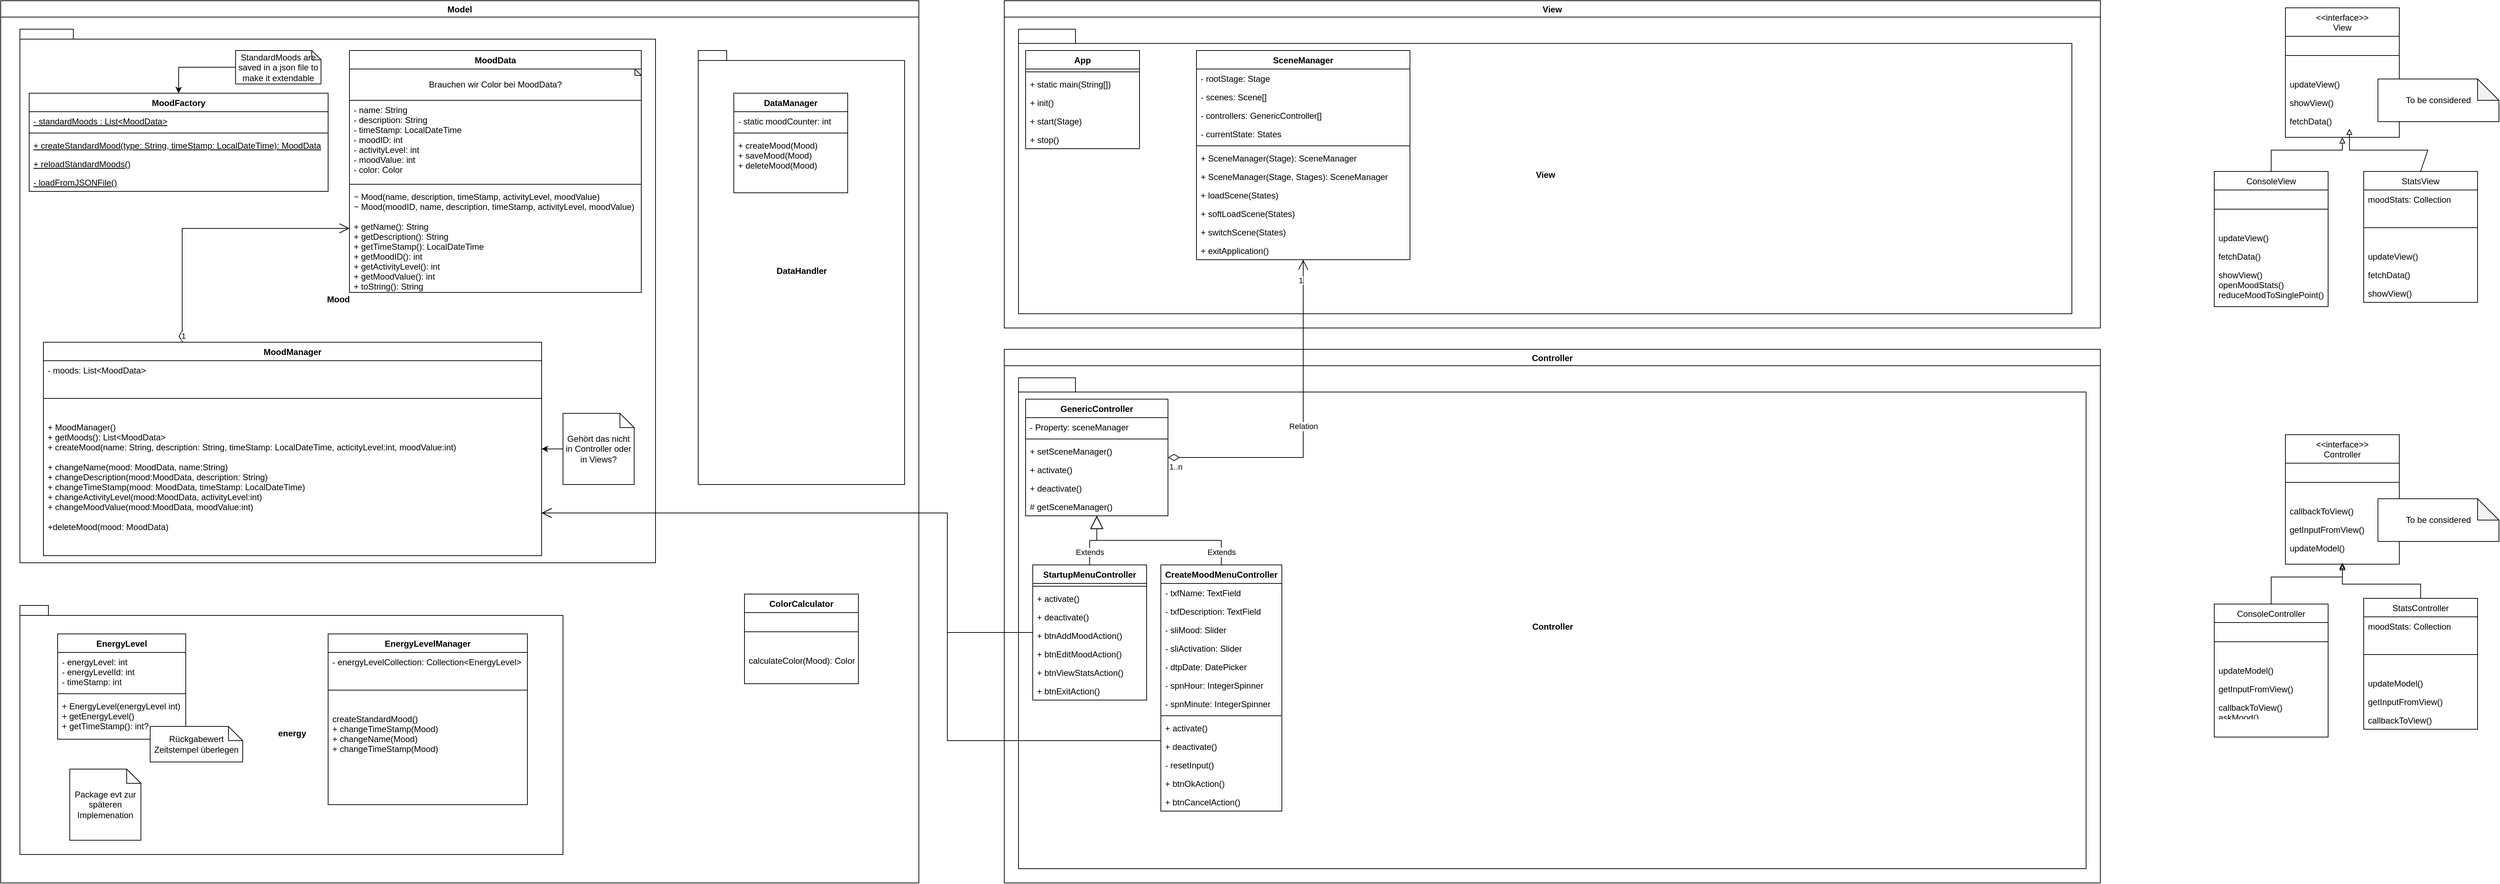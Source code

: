 <mxfile version="16.0.2" type="device"><diagram id="C5RBs43oDa-KdzZeNtuy" name="Page-1"><mxGraphModel dx="3999" dy="1885" grid="1" gridSize="10" guides="1" tooltips="1" connect="1" arrows="1" fold="1" page="1" pageScale="1" pageWidth="827" pageHeight="1169" math="0" shadow="0"><root><mxCell id="WIyWlLk6GJQsqaUBKTNV-0"/><mxCell id="WIyWlLk6GJQsqaUBKTNV-1" parent="WIyWlLk6GJQsqaUBKTNV-0"/><mxCell id="fkH8bxXwYI3lGuN-DfJu-19" value="Model" style="swimlane;" parent="WIyWlLk6GJQsqaUBKTNV-1" vertex="1"><mxGeometry x="-510" y="30" width="1290" height="1240" as="geometry"/></mxCell><mxCell id="dvcQh3w3BwJGqCjQKZjq-71" value="Mood" style="shape=folder;fontStyle=1;spacingTop=10;tabWidth=40;tabHeight=14;tabPosition=left;html=1;" parent="fkH8bxXwYI3lGuN-DfJu-19" vertex="1"><mxGeometry x="27" y="40" width="893" height="750" as="geometry"/></mxCell><mxCell id="dvcQh3w3BwJGqCjQKZjq-47" value="energy" style="shape=folder;fontStyle=1;spacingTop=10;tabWidth=40;tabHeight=14;tabPosition=left;html=1;" parent="fkH8bxXwYI3lGuN-DfJu-19" vertex="1"><mxGeometry x="27" y="850" width="763" height="350" as="geometry"/></mxCell><mxCell id="dvcQh3w3BwJGqCjQKZjq-26" value="DataHandler" style="shape=folder;fontStyle=1;spacingTop=10;tabWidth=40;tabHeight=14;tabPosition=left;html=1;" parent="fkH8bxXwYI3lGuN-DfJu-19" vertex="1"><mxGeometry x="980" y="70" width="290" height="610" as="geometry"/></mxCell><mxCell id="4BWudL8Hf-NLea9JcSVT-11" value="ColorCalculator" style="swimlane;fontStyle=1;align=center;verticalAlign=top;childLayout=stackLayout;horizontal=1;startSize=26;horizontalStack=0;resizeParent=1;resizeLast=0;collapsible=1;marginBottom=0;rounded=0;shadow=0;strokeWidth=1;" parent="fkH8bxXwYI3lGuN-DfJu-19" vertex="1"><mxGeometry x="1045" y="834" width="160" height="126" as="geometry"><mxRectangle x="230" y="140" width="160" height="26" as="alternateBounds"/></mxGeometry></mxCell><mxCell id="4BWudL8Hf-NLea9JcSVT-17" value="" style="line;html=1;strokeWidth=1;align=left;verticalAlign=middle;spacingTop=-1;spacingLeft=3;spacingRight=3;rotatable=0;labelPosition=right;points=[];portConstraint=eastwest;" parent="4BWudL8Hf-NLea9JcSVT-11" vertex="1"><mxGeometry y="26" width="160" height="54" as="geometry"/></mxCell><mxCell id="4BWudL8Hf-NLea9JcSVT-18" value="calculateColor(Mood): Color" style="text;align=left;verticalAlign=top;spacingLeft=4;spacingRight=4;overflow=hidden;rotatable=0;points=[[0,0.5],[1,0.5]];portConstraint=eastwest;rounded=0;shadow=0;html=0;" parent="4BWudL8Hf-NLea9JcSVT-11" vertex="1"><mxGeometry y="80" width="160" height="26" as="geometry"/></mxCell><mxCell id="dvcQh3w3BwJGqCjQKZjq-0" value="MoodData" style="swimlane;fontStyle=1;align=center;verticalAlign=top;childLayout=stackLayout;horizontal=1;startSize=26;horizontalStack=0;resizeParent=1;resizeParentMax=0;resizeLast=0;collapsible=1;marginBottom=0;" parent="fkH8bxXwYI3lGuN-DfJu-19" vertex="1"><mxGeometry x="490" y="70" width="410" height="340" as="geometry"/></mxCell><mxCell id="dvcQh3w3BwJGqCjQKZjq-56" value="Brauchen wir Color bei MoodData?" style="shape=note;size=9;whiteSpace=wrap;html=1;" parent="dvcQh3w3BwJGqCjQKZjq-0" vertex="1"><mxGeometry y="26" width="410" height="44" as="geometry"/></mxCell><mxCell id="dvcQh3w3BwJGqCjQKZjq-1" value="- name: String&#10;- description: String&#10;- timeStamp: LocalDateTime&#10;- moodID: int&#10;- activityLevel: int&#10;- moodValue: int&#10;- color: Color&#10;&#10;" style="text;strokeColor=none;fillColor=none;align=left;verticalAlign=top;spacingLeft=4;spacingRight=4;overflow=hidden;rotatable=0;points=[[0,0.5],[1,0.5]];portConstraint=eastwest;" parent="dvcQh3w3BwJGqCjQKZjq-0" vertex="1"><mxGeometry y="70" width="410" height="114" as="geometry"/></mxCell><mxCell id="dvcQh3w3BwJGqCjQKZjq-2" value="" style="line;strokeWidth=1;fillColor=none;align=left;verticalAlign=middle;spacingTop=-1;spacingLeft=3;spacingRight=3;rotatable=0;labelPosition=right;points=[];portConstraint=eastwest;" parent="dvcQh3w3BwJGqCjQKZjq-0" vertex="1"><mxGeometry y="184" width="410" height="8" as="geometry"/></mxCell><mxCell id="dvcQh3w3BwJGqCjQKZjq-3" value="~ Mood(name, description, timeStamp, activityLevel, moodValue)&#10;~ Mood(moodID, name, description, timeStamp, activityLevel, moodValue)&#10;&#10;+ getName(): String&#10;+ getDescription(): String&#10;+ getTimeStamp(): LocalDateTime&#10;+ getMoodID(): int&#10;+ getActivityLevel(): int&#10;+ getMoodValue(): int&#10;+ toString(): String" style="text;strokeColor=none;fillColor=none;align=left;verticalAlign=top;spacingLeft=4;spacingRight=4;overflow=hidden;rotatable=0;points=[[0,0.5],[1,0.5]];portConstraint=eastwest;" parent="dvcQh3w3BwJGqCjQKZjq-0" vertex="1"><mxGeometry y="192" width="410" height="148" as="geometry"/></mxCell><mxCell id="dvcQh3w3BwJGqCjQKZjq-11" value="EnergyLevel" style="swimlane;fontStyle=1;align=center;verticalAlign=top;childLayout=stackLayout;horizontal=1;startSize=26;horizontalStack=0;resizeParent=1;resizeParentMax=0;resizeLast=0;collapsible=1;marginBottom=0;" parent="fkH8bxXwYI3lGuN-DfJu-19" vertex="1"><mxGeometry x="80" y="890" width="180" height="148" as="geometry"/></mxCell><mxCell id="dvcQh3w3BwJGqCjQKZjq-12" value="- energyLevel: int&#10;- energyLevelId: int&#10;- timeStamp: int&#10;&#10;" style="text;strokeColor=none;fillColor=none;align=left;verticalAlign=top;spacingLeft=4;spacingRight=4;overflow=hidden;rotatable=0;points=[[0,0.5],[1,0.5]];portConstraint=eastwest;" parent="dvcQh3w3BwJGqCjQKZjq-11" vertex="1"><mxGeometry y="26" width="180" height="54" as="geometry"/></mxCell><mxCell id="dvcQh3w3BwJGqCjQKZjq-13" value="" style="line;strokeWidth=1;fillColor=none;align=left;verticalAlign=middle;spacingTop=-1;spacingLeft=3;spacingRight=3;rotatable=0;labelPosition=right;points=[];portConstraint=eastwest;" parent="dvcQh3w3BwJGqCjQKZjq-11" vertex="1"><mxGeometry y="80" width="180" height="8" as="geometry"/></mxCell><mxCell id="dvcQh3w3BwJGqCjQKZjq-14" value="+ EnergyLevel(energyLevel int)&#10;+ getEnergyLevel()&#10;+ getTimeStamp(): int?&#10;" style="text;strokeColor=none;fillColor=none;align=left;verticalAlign=top;spacingLeft=4;spacingRight=4;overflow=hidden;rotatable=0;points=[[0,0.5],[1,0.5]];portConstraint=eastwest;" parent="dvcQh3w3BwJGqCjQKZjq-11" vertex="1"><mxGeometry y="88" width="180" height="60" as="geometry"/></mxCell><mxCell id="dvcQh3w3BwJGqCjQKZjq-4" value="DataManager" style="swimlane;fontStyle=1;align=center;verticalAlign=top;childLayout=stackLayout;horizontal=1;startSize=26;horizontalStack=0;resizeParent=1;resizeParentMax=0;resizeLast=0;collapsible=1;marginBottom=0;" parent="fkH8bxXwYI3lGuN-DfJu-19" vertex="1"><mxGeometry x="1030" y="130" width="160" height="140" as="geometry"/></mxCell><mxCell id="dvcQh3w3BwJGqCjQKZjq-5" value="- static moodCounter: int" style="text;strokeColor=none;fillColor=none;align=left;verticalAlign=top;spacingLeft=4;spacingRight=4;overflow=hidden;rotatable=0;points=[[0,0.5],[1,0.5]];portConstraint=eastwest;" parent="dvcQh3w3BwJGqCjQKZjq-4" vertex="1"><mxGeometry y="26" width="160" height="26" as="geometry"/></mxCell><mxCell id="dvcQh3w3BwJGqCjQKZjq-6" value="" style="line;strokeWidth=1;fillColor=none;align=left;verticalAlign=middle;spacingTop=-1;spacingLeft=3;spacingRight=3;rotatable=0;labelPosition=right;points=[];portConstraint=eastwest;" parent="dvcQh3w3BwJGqCjQKZjq-4" vertex="1"><mxGeometry y="52" width="160" height="8" as="geometry"/></mxCell><mxCell id="dvcQh3w3BwJGqCjQKZjq-7" value="+ createMood(Mood)&#10;+ saveMood(Mood)&#10;+ deleteMood(Mood)&#10;" style="text;strokeColor=none;fillColor=none;align=left;verticalAlign=top;spacingLeft=4;spacingRight=4;overflow=hidden;rotatable=0;points=[[0,0.5],[1,0.5]];portConstraint=eastwest;" parent="dvcQh3w3BwJGqCjQKZjq-4" vertex="1"><mxGeometry y="60" width="160" height="80" as="geometry"/></mxCell><mxCell id="dvcQh3w3BwJGqCjQKZjq-35" value="MoodFactory" style="swimlane;fontStyle=1;align=center;verticalAlign=top;childLayout=stackLayout;horizontal=1;startSize=26;horizontalStack=0;resizeParent=1;resizeParentMax=0;resizeLast=0;collapsible=1;marginBottom=0;" parent="fkH8bxXwYI3lGuN-DfJu-19" vertex="1"><mxGeometry x="40" y="130" width="420" height="138" as="geometry"/></mxCell><mxCell id="dvcQh3w3BwJGqCjQKZjq-36" value="- standardMoods : List&lt;MoodData&gt;" style="text;strokeColor=none;fillColor=none;align=left;verticalAlign=top;spacingLeft=4;spacingRight=4;overflow=hidden;rotatable=0;points=[[0,0.5],[1,0.5]];portConstraint=eastwest;fontStyle=4" parent="dvcQh3w3BwJGqCjQKZjq-35" vertex="1"><mxGeometry y="26" width="420" height="26" as="geometry"/></mxCell><mxCell id="dvcQh3w3BwJGqCjQKZjq-37" value="" style="line;strokeWidth=1;fillColor=none;align=left;verticalAlign=middle;spacingTop=-1;spacingLeft=3;spacingRight=3;rotatable=0;labelPosition=right;points=[];portConstraint=eastwest;" parent="dvcQh3w3BwJGqCjQKZjq-35" vertex="1"><mxGeometry y="52" width="420" height="8" as="geometry"/></mxCell><mxCell id="dvcQh3w3BwJGqCjQKZjq-38" value="+ createStandardMood(type: String, timeStamp: LocalDateTime): MoodData" style="text;strokeColor=none;fillColor=none;align=left;verticalAlign=top;spacingLeft=4;spacingRight=4;overflow=hidden;rotatable=0;points=[[0,0.5],[1,0.5]];portConstraint=eastwest;fontStyle=4" parent="dvcQh3w3BwJGqCjQKZjq-35" vertex="1"><mxGeometry y="60" width="420" height="26" as="geometry"/></mxCell><mxCell id="6" value="+ reloadStandardMoods()" style="text;strokeColor=none;fillColor=none;align=left;verticalAlign=top;spacingLeft=4;spacingRight=4;overflow=hidden;rotatable=0;points=[[0,0.5],[1,0.5]];portConstraint=eastwest;fontStyle=4" parent="dvcQh3w3BwJGqCjQKZjq-35" vertex="1"><mxGeometry y="86" width="420" height="26" as="geometry"/></mxCell><mxCell id="7" value="- loadFromJSONFile()" style="text;strokeColor=none;fillColor=none;align=left;verticalAlign=top;spacingLeft=4;spacingRight=4;overflow=hidden;rotatable=0;points=[[0,0.5],[1,0.5]];portConstraint=eastwest;fontStyle=4" parent="dvcQh3w3BwJGqCjQKZjq-35" vertex="1"><mxGeometry y="112" width="420" height="26" as="geometry"/></mxCell><mxCell id="dvcQh3w3BwJGqCjQKZjq-40" style="edgeStyle=orthogonalEdgeStyle;rounded=0;orthogonalLoop=1;jettySize=auto;html=1;exitX=0;exitY=0.5;exitDx=0;exitDy=0;exitPerimeter=0;" parent="fkH8bxXwYI3lGuN-DfJu-19" source="dvcQh3w3BwJGqCjQKZjq-39" target="dvcQh3w3BwJGqCjQKZjq-35" edge="1"><mxGeometry relative="1" as="geometry"/></mxCell><mxCell id="dvcQh3w3BwJGqCjQKZjq-39" value="StandardMoods are saved in a json file to make it extendable" style="shape=note;size=13;whiteSpace=wrap;html=1;" parent="fkH8bxXwYI3lGuN-DfJu-19" vertex="1"><mxGeometry x="330" y="70" width="120" height="47" as="geometry"/></mxCell><mxCell id="dvcQh3w3BwJGqCjQKZjq-42" style="edgeStyle=orthogonalEdgeStyle;rounded=0;orthogonalLoop=1;jettySize=auto;html=1;" parent="fkH8bxXwYI3lGuN-DfJu-19" source="dvcQh3w3BwJGqCjQKZjq-41" target="dvcQh3w3BwJGqCjQKZjq-65" edge="1"><mxGeometry relative="1" as="geometry"><mxPoint x="650" y="390" as="targetPoint"/></mxGeometry></mxCell><mxCell id="dvcQh3w3BwJGqCjQKZjq-41" value="Gehört das nicht in Controller oder in Views?" style="shape=note;size=20;whiteSpace=wrap;html=1;" parent="fkH8bxXwYI3lGuN-DfJu-19" vertex="1"><mxGeometry x="790" y="580" width="100" height="100" as="geometry"/></mxCell><mxCell id="dvcQh3w3BwJGqCjQKZjq-46" value="1" style="endArrow=open;html=1;endSize=12;startArrow=diamondThin;startSize=14;startFill=0;edgeStyle=orthogonalEdgeStyle;align=left;verticalAlign=bottom;rounded=0;" parent="fkH8bxXwYI3lGuN-DfJu-19" source="dvcQh3w3BwJGqCjQKZjq-65" target="dvcQh3w3BwJGqCjQKZjq-0" edge="1"><mxGeometry x="-1" y="3" relative="1" as="geometry"><mxPoint x="520" y="160" as="sourcePoint"/><mxPoint x="289" y="292" as="targetPoint"/><Array as="points"><mxPoint x="255" y="320"/></Array></mxGeometry></mxCell><mxCell id="dvcQh3w3BwJGqCjQKZjq-48" value="EnergyLevelManager" style="swimlane;fontStyle=1;align=center;verticalAlign=top;childLayout=stackLayout;horizontal=1;startSize=26;horizontalStack=0;resizeParent=1;resizeLast=0;collapsible=1;marginBottom=0;rounded=0;shadow=0;strokeWidth=1;" parent="fkH8bxXwYI3lGuN-DfJu-19" vertex="1"><mxGeometry x="460" y="890" width="280" height="240" as="geometry"><mxRectangle x="230" y="140" width="160" height="26" as="alternateBounds"/></mxGeometry></mxCell><mxCell id="dvcQh3w3BwJGqCjQKZjq-49" value="- energyLevelCollection: Collection&lt;EnergyLevel&gt;" style="text;align=left;verticalAlign=top;spacingLeft=4;spacingRight=4;overflow=hidden;rotatable=0;points=[[0,0.5],[1,0.5]];portConstraint=eastwest;rounded=0;shadow=0;html=0;" parent="dvcQh3w3BwJGqCjQKZjq-48" vertex="1"><mxGeometry y="26" width="280" height="26" as="geometry"/></mxCell><mxCell id="dvcQh3w3BwJGqCjQKZjq-50" value="" style="line;html=1;strokeWidth=1;align=left;verticalAlign=middle;spacingTop=-1;spacingLeft=3;spacingRight=3;rotatable=0;labelPosition=right;points=[];portConstraint=eastwest;" parent="dvcQh3w3BwJGqCjQKZjq-48" vertex="1"><mxGeometry y="52" width="280" height="54" as="geometry"/></mxCell><mxCell id="dvcQh3w3BwJGqCjQKZjq-53" value="createStandardMood()&#10;+ changeTimeStamp(Mood)&#10;+ changeName(Mood)&#10;+ changeTimeStamp(Mood)&#10;&#10;&#10;" style="text;align=left;verticalAlign=top;spacingLeft=4;spacingRight=4;overflow=hidden;rotatable=0;points=[[0,0.5],[1,0.5]];portConstraint=eastwest;rounded=0;shadow=0;html=0;" parent="dvcQh3w3BwJGqCjQKZjq-48" vertex="1"><mxGeometry y="106" width="280" height="68" as="geometry"/></mxCell><mxCell id="dvcQh3w3BwJGqCjQKZjq-54" value="Package evt zur späteren Implemenation" style="shape=note;size=20;whiteSpace=wrap;html=1;" parent="fkH8bxXwYI3lGuN-DfJu-19" vertex="1"><mxGeometry x="97" y="1080" width="100" height="100" as="geometry"/></mxCell><mxCell id="dvcQh3w3BwJGqCjQKZjq-55" value="Rückgabewert Zeitstempel überlegen" style="shape=note;size=20;whiteSpace=wrap;html=1;" parent="fkH8bxXwYI3lGuN-DfJu-19" vertex="1"><mxGeometry x="210" y="1020" width="130" height="50" as="geometry"/></mxCell><mxCell id="dvcQh3w3BwJGqCjQKZjq-65" value="MoodManager" style="swimlane;fontStyle=1;align=center;verticalAlign=top;childLayout=stackLayout;horizontal=1;startSize=26;horizontalStack=0;resizeParent=1;resizeLast=0;collapsible=1;marginBottom=0;rounded=0;shadow=0;strokeWidth=1;" parent="fkH8bxXwYI3lGuN-DfJu-19" vertex="1"><mxGeometry x="60" y="480" width="700" height="300" as="geometry"><mxRectangle x="230" y="140" width="160" height="26" as="alternateBounds"/></mxGeometry></mxCell><mxCell id="dvcQh3w3BwJGqCjQKZjq-66" value="- moods: List&lt;MoodData&gt;" style="text;align=left;verticalAlign=top;spacingLeft=4;spacingRight=4;overflow=hidden;rotatable=0;points=[[0,0.5],[1,0.5]];portConstraint=eastwest;rounded=0;shadow=0;html=0;" parent="dvcQh3w3BwJGqCjQKZjq-65" vertex="1"><mxGeometry y="26" width="700" height="26" as="geometry"/></mxCell><mxCell id="dvcQh3w3BwJGqCjQKZjq-67" value="" style="line;html=1;strokeWidth=1;align=left;verticalAlign=middle;spacingTop=-1;spacingLeft=3;spacingRight=3;rotatable=0;labelPosition=right;points=[];portConstraint=eastwest;" parent="dvcQh3w3BwJGqCjQKZjq-65" vertex="1"><mxGeometry y="52" width="700" height="54" as="geometry"/></mxCell><mxCell id="dvcQh3w3BwJGqCjQKZjq-70" value="+ MoodManager()&#10;+ getMoods(): List&lt;MoodData&gt;&#10;+ createMood(name: String, description: String, timeStamp: LocalDateTime, acticityLevel:int, moodValue:int)&#10;&#10;+ changeName(mood: MoodData, name:String)&#10;+ changeDescription(mood:MoodData, description: String)&#10;+ changeTimeStamp(mood: MoodData, timeStamp: LocalDateTime)&#10;+ changeActivityLevel(mood:MoodData, activityLevel:int)&#10;+ changeMoodValue(mood:MoodData, moodValue:int)&#10;&#10;+deleteMood(mood: MoodData)&#10;&#10;&#10;" style="text;align=left;verticalAlign=top;spacingLeft=4;spacingRight=4;overflow=hidden;rotatable=0;points=[[0,0.5],[1,0.5]];portConstraint=eastwest;rounded=0;shadow=0;html=0;" parent="dvcQh3w3BwJGqCjQKZjq-65" vertex="1"><mxGeometry y="106" width="700" height="168" as="geometry"/></mxCell><mxCell id="dr3Mtw2DmWWrXO_4HYFF-7" value="View" style="swimlane;" vertex="1" parent="WIyWlLk6GJQsqaUBKTNV-1"><mxGeometry x="900" y="30" width="1540" height="460" as="geometry"/></mxCell><mxCell id="dr3Mtw2DmWWrXO_4HYFF-8" value="View" style="shape=folder;fontStyle=1;spacingTop=10;tabWidth=80;tabHeight=20;tabPosition=left;html=1;" vertex="1" parent="dr3Mtw2DmWWrXO_4HYFF-7"><mxGeometry x="20" y="40" width="1480" height="400" as="geometry"/></mxCell><mxCell id="dr3Mtw2DmWWrXO_4HYFF-9" value="SceneManager" style="swimlane;fontStyle=1;align=center;verticalAlign=top;childLayout=stackLayout;horizontal=1;startSize=26;horizontalStack=0;resizeParent=1;resizeParentMax=0;resizeLast=0;collapsible=1;marginBottom=0;" vertex="1" parent="dr3Mtw2DmWWrXO_4HYFF-7"><mxGeometry x="270" y="70" width="300" height="294" as="geometry"><mxRectangle x="240" y="97" width="100" height="26" as="alternateBounds"/></mxGeometry></mxCell><mxCell id="dr3Mtw2DmWWrXO_4HYFF-10" value="- rootStage: Stage" style="text;strokeColor=none;fillColor=none;align=left;verticalAlign=top;spacingLeft=4;spacingRight=4;overflow=hidden;rotatable=0;points=[[0,0.5],[1,0.5]];portConstraint=eastwest;" vertex="1" parent="dr3Mtw2DmWWrXO_4HYFF-9"><mxGeometry y="26" width="300" height="26" as="geometry"/></mxCell><mxCell id="dr3Mtw2DmWWrXO_4HYFF-11" value="- scenes: Scene[]" style="text;strokeColor=none;fillColor=none;align=left;verticalAlign=top;spacingLeft=4;spacingRight=4;overflow=hidden;rotatable=0;points=[[0,0.5],[1,0.5]];portConstraint=eastwest;" vertex="1" parent="dr3Mtw2DmWWrXO_4HYFF-9"><mxGeometry y="52" width="300" height="26" as="geometry"/></mxCell><mxCell id="dr3Mtw2DmWWrXO_4HYFF-12" value="- controllers: GenericController[]" style="text;strokeColor=none;fillColor=none;align=left;verticalAlign=top;spacingLeft=4;spacingRight=4;overflow=hidden;rotatable=0;points=[[0,0.5],[1,0.5]];portConstraint=eastwest;" vertex="1" parent="dr3Mtw2DmWWrXO_4HYFF-9"><mxGeometry y="78" width="300" height="26" as="geometry"/></mxCell><mxCell id="dr3Mtw2DmWWrXO_4HYFF-13" value="- currentState: States" style="text;strokeColor=none;fillColor=none;align=left;verticalAlign=top;spacingLeft=4;spacingRight=4;overflow=hidden;rotatable=0;points=[[0,0.5],[1,0.5]];portConstraint=eastwest;" vertex="1" parent="dr3Mtw2DmWWrXO_4HYFF-9"><mxGeometry y="104" width="300" height="26" as="geometry"/></mxCell><mxCell id="dr3Mtw2DmWWrXO_4HYFF-14" value="" style="line;strokeWidth=1;fillColor=none;align=left;verticalAlign=middle;spacingTop=-1;spacingLeft=3;spacingRight=3;rotatable=0;labelPosition=right;points=[];portConstraint=eastwest;" vertex="1" parent="dr3Mtw2DmWWrXO_4HYFF-9"><mxGeometry y="130" width="300" height="8" as="geometry"/></mxCell><mxCell id="dr3Mtw2DmWWrXO_4HYFF-15" value="+ SceneManager(Stage): SceneManager" style="text;strokeColor=none;fillColor=none;align=left;verticalAlign=top;spacingLeft=4;spacingRight=4;overflow=hidden;rotatable=0;points=[[0,0.5],[1,0.5]];portConstraint=eastwest;" vertex="1" parent="dr3Mtw2DmWWrXO_4HYFF-9"><mxGeometry y="138" width="300" height="26" as="geometry"/></mxCell><mxCell id="dr3Mtw2DmWWrXO_4HYFF-16" value="+ SceneManager(Stage, Stages): SceneManager" style="text;strokeColor=none;fillColor=none;align=left;verticalAlign=top;spacingLeft=4;spacingRight=4;overflow=hidden;rotatable=0;points=[[0,0.5],[1,0.5]];portConstraint=eastwest;" vertex="1" parent="dr3Mtw2DmWWrXO_4HYFF-9"><mxGeometry y="164" width="300" height="26" as="geometry"/></mxCell><mxCell id="dr3Mtw2DmWWrXO_4HYFF-17" value="+ loadScene(States)" style="text;strokeColor=none;fillColor=none;align=left;verticalAlign=top;spacingLeft=4;spacingRight=4;overflow=hidden;rotatable=0;points=[[0,0.5],[1,0.5]];portConstraint=eastwest;" vertex="1" parent="dr3Mtw2DmWWrXO_4HYFF-9"><mxGeometry y="190" width="300" height="26" as="geometry"/></mxCell><mxCell id="dr3Mtw2DmWWrXO_4HYFF-18" value="+ softLoadScene(States)" style="text;strokeColor=none;fillColor=none;align=left;verticalAlign=top;spacingLeft=4;spacingRight=4;overflow=hidden;rotatable=0;points=[[0,0.5],[1,0.5]];portConstraint=eastwest;" vertex="1" parent="dr3Mtw2DmWWrXO_4HYFF-9"><mxGeometry y="216" width="300" height="26" as="geometry"/></mxCell><mxCell id="dr3Mtw2DmWWrXO_4HYFF-19" value="+ switchScene(States)" style="text;strokeColor=none;fillColor=none;align=left;verticalAlign=top;spacingLeft=4;spacingRight=4;overflow=hidden;rotatable=0;points=[[0,0.5],[1,0.5]];portConstraint=eastwest;" vertex="1" parent="dr3Mtw2DmWWrXO_4HYFF-9"><mxGeometry y="242" width="300" height="26" as="geometry"/></mxCell><mxCell id="dr3Mtw2DmWWrXO_4HYFF-20" value="+ exitApplication()" style="text;strokeColor=none;fillColor=none;align=left;verticalAlign=top;spacingLeft=4;spacingRight=4;overflow=hidden;rotatable=0;points=[[0,0.5],[1,0.5]];portConstraint=eastwest;" vertex="1" parent="dr3Mtw2DmWWrXO_4HYFF-9"><mxGeometry y="268" width="300" height="26" as="geometry"/></mxCell><mxCell id="dr3Mtw2DmWWrXO_4HYFF-21" value="App" style="swimlane;fontStyle=1;align=center;verticalAlign=top;childLayout=stackLayout;horizontal=1;startSize=26;horizontalStack=0;resizeParent=1;resizeParentMax=0;resizeLast=0;collapsible=1;marginBottom=0;" vertex="1" parent="dr3Mtw2DmWWrXO_4HYFF-7"><mxGeometry x="30" y="70" width="160" height="138" as="geometry"/></mxCell><mxCell id="dr3Mtw2DmWWrXO_4HYFF-22" value="" style="line;strokeWidth=1;fillColor=none;align=left;verticalAlign=middle;spacingTop=-1;spacingLeft=3;spacingRight=3;rotatable=0;labelPosition=right;points=[];portConstraint=eastwest;" vertex="1" parent="dr3Mtw2DmWWrXO_4HYFF-21"><mxGeometry y="26" width="160" height="8" as="geometry"/></mxCell><mxCell id="dr3Mtw2DmWWrXO_4HYFF-23" value="+ static main(String[])" style="text;strokeColor=none;fillColor=none;align=left;verticalAlign=top;spacingLeft=4;spacingRight=4;overflow=hidden;rotatable=0;points=[[0,0.5],[1,0.5]];portConstraint=eastwest;" vertex="1" parent="dr3Mtw2DmWWrXO_4HYFF-21"><mxGeometry y="34" width="160" height="26" as="geometry"/></mxCell><mxCell id="dr3Mtw2DmWWrXO_4HYFF-24" value="+ init()" style="text;strokeColor=none;fillColor=none;align=left;verticalAlign=top;spacingLeft=4;spacingRight=4;overflow=hidden;rotatable=0;points=[[0,0.5],[1,0.5]];portConstraint=eastwest;" vertex="1" parent="dr3Mtw2DmWWrXO_4HYFF-21"><mxGeometry y="60" width="160" height="26" as="geometry"/></mxCell><mxCell id="dr3Mtw2DmWWrXO_4HYFF-25" value="+ start(Stage)" style="text;strokeColor=none;fillColor=none;align=left;verticalAlign=top;spacingLeft=4;spacingRight=4;overflow=hidden;rotatable=0;points=[[0,0.5],[1,0.5]];portConstraint=eastwest;" vertex="1" parent="dr3Mtw2DmWWrXO_4HYFF-21"><mxGeometry y="86" width="160" height="26" as="geometry"/></mxCell><mxCell id="dr3Mtw2DmWWrXO_4HYFF-26" value="+ stop()" style="text;strokeColor=none;fillColor=none;align=left;verticalAlign=top;spacingLeft=4;spacingRight=4;overflow=hidden;rotatable=0;points=[[0,0.5],[1,0.5]];portConstraint=eastwest;" vertex="1" parent="dr3Mtw2DmWWrXO_4HYFF-21"><mxGeometry y="112" width="160" height="26" as="geometry"/></mxCell><mxCell id="dr3Mtw2DmWWrXO_4HYFF-27" value="Controller" style="swimlane;" vertex="1" parent="WIyWlLk6GJQsqaUBKTNV-1"><mxGeometry x="900" y="520" width="1540" height="750" as="geometry"/></mxCell><mxCell id="dr3Mtw2DmWWrXO_4HYFF-28" value="Controller" style="shape=folder;fontStyle=1;spacingTop=10;tabWidth=80;tabHeight=20;tabPosition=left;html=1;" vertex="1" parent="dr3Mtw2DmWWrXO_4HYFF-27"><mxGeometry x="20" y="40" width="1500" height="690" as="geometry"/></mxCell><mxCell id="dr3Mtw2DmWWrXO_4HYFF-29" value="GenericController" style="swimlane;fontStyle=1;childLayout=stackLayout;horizontal=1;startSize=26;fillColor=none;horizontalStack=0;resizeParent=1;resizeParentMax=0;resizeLast=0;collapsible=1;marginBottom=0;" vertex="1" parent="dr3Mtw2DmWWrXO_4HYFF-27"><mxGeometry x="30" y="70" width="200" height="164" as="geometry"><mxRectangle x="500" y="69" width="130" height="26" as="alternateBounds"/></mxGeometry></mxCell><mxCell id="dr3Mtw2DmWWrXO_4HYFF-30" value="- Property: sceneManager" style="text;strokeColor=none;fillColor=none;align=left;verticalAlign=top;spacingLeft=4;spacingRight=4;overflow=hidden;rotatable=0;points=[[0,0.5],[1,0.5]];portConstraint=eastwest;" vertex="1" parent="dr3Mtw2DmWWrXO_4HYFF-29"><mxGeometry y="26" width="200" height="26" as="geometry"/></mxCell><mxCell id="dr3Mtw2DmWWrXO_4HYFF-31" value="" style="line;strokeWidth=1;fillColor=none;align=left;verticalAlign=middle;spacingTop=-1;spacingLeft=3;spacingRight=3;rotatable=0;labelPosition=right;points=[];portConstraint=eastwest;" vertex="1" parent="dr3Mtw2DmWWrXO_4HYFF-29"><mxGeometry y="52" width="200" height="8" as="geometry"/></mxCell><mxCell id="dr3Mtw2DmWWrXO_4HYFF-32" value="+ setSceneManager()" style="text;strokeColor=none;fillColor=none;align=left;verticalAlign=top;spacingLeft=4;spacingRight=4;overflow=hidden;rotatable=0;points=[[0,0.5],[1,0.5]];portConstraint=eastwest;" vertex="1" parent="dr3Mtw2DmWWrXO_4HYFF-29"><mxGeometry y="60" width="200" height="26" as="geometry"/></mxCell><mxCell id="dr3Mtw2DmWWrXO_4HYFF-33" value="+ activate()" style="text;strokeColor=none;fillColor=none;align=left;verticalAlign=top;spacingLeft=4;spacingRight=4;overflow=hidden;rotatable=0;points=[[0,0.5],[1,0.5]];portConstraint=eastwest;" vertex="1" parent="dr3Mtw2DmWWrXO_4HYFF-29"><mxGeometry y="86" width="200" height="26" as="geometry"/></mxCell><mxCell id="dr3Mtw2DmWWrXO_4HYFF-34" value="+ deactivate()" style="text;strokeColor=none;fillColor=none;align=left;verticalAlign=top;spacingLeft=4;spacingRight=4;overflow=hidden;rotatable=0;points=[[0,0.5],[1,0.5]];portConstraint=eastwest;" vertex="1" parent="dr3Mtw2DmWWrXO_4HYFF-29"><mxGeometry y="112" width="200" height="26" as="geometry"/></mxCell><mxCell id="dr3Mtw2DmWWrXO_4HYFF-35" value="# getSceneManager()" style="text;strokeColor=none;fillColor=none;align=left;verticalAlign=top;spacingLeft=4;spacingRight=4;overflow=hidden;rotatable=0;points=[[0,0.5],[1,0.5]];portConstraint=eastwest;" vertex="1" parent="dr3Mtw2DmWWrXO_4HYFF-29"><mxGeometry y="138" width="200" height="26" as="geometry"/></mxCell><mxCell id="dr3Mtw2DmWWrXO_4HYFF-36" value="Extends" style="endArrow=block;endSize=16;endFill=0;html=1;rounded=0;edgeStyle=orthogonalEdgeStyle;" edge="1" parent="dr3Mtw2DmWWrXO_4HYFF-27" source="dr3Mtw2DmWWrXO_4HYFF-37" target="dr3Mtw2DmWWrXO_4HYFF-29"><mxGeometry x="-0.544" width="160" relative="1" as="geometry"><mxPoint x="510" y="345" as="sourcePoint"/><mxPoint x="670" y="345" as="targetPoint"/><mxPoint as="offset"/></mxGeometry></mxCell><mxCell id="dr3Mtw2DmWWrXO_4HYFF-37" value="StartupMenuController" style="swimlane;fontStyle=1;align=center;verticalAlign=top;childLayout=stackLayout;horizontal=1;startSize=26;horizontalStack=0;resizeParent=1;resizeParentMax=0;resizeLast=0;collapsible=1;marginBottom=0;" vertex="1" parent="dr3Mtw2DmWWrXO_4HYFF-27"><mxGeometry x="40" y="303" width="160" height="190" as="geometry"/></mxCell><mxCell id="dr3Mtw2DmWWrXO_4HYFF-38" value="" style="line;strokeWidth=1;fillColor=none;align=left;verticalAlign=middle;spacingTop=-1;spacingLeft=3;spacingRight=3;rotatable=0;labelPosition=right;points=[];portConstraint=eastwest;" vertex="1" parent="dr3Mtw2DmWWrXO_4HYFF-37"><mxGeometry y="26" width="160" height="8" as="geometry"/></mxCell><mxCell id="dr3Mtw2DmWWrXO_4HYFF-39" value="+ activate()" style="text;strokeColor=none;fillColor=none;align=left;verticalAlign=top;spacingLeft=4;spacingRight=4;overflow=hidden;rotatable=0;points=[[0,0.5],[1,0.5]];portConstraint=eastwest;" vertex="1" parent="dr3Mtw2DmWWrXO_4HYFF-37"><mxGeometry y="34" width="160" height="26" as="geometry"/></mxCell><mxCell id="dr3Mtw2DmWWrXO_4HYFF-40" value="+ deactivate()" style="text;strokeColor=none;fillColor=none;align=left;verticalAlign=top;spacingLeft=4;spacingRight=4;overflow=hidden;rotatable=0;points=[[0,0.5],[1,0.5]];portConstraint=eastwest;" vertex="1" parent="dr3Mtw2DmWWrXO_4HYFF-37"><mxGeometry y="60" width="160" height="26" as="geometry"/></mxCell><mxCell id="dr3Mtw2DmWWrXO_4HYFF-41" value="+ btnAddMoodAction()" style="text;strokeColor=none;fillColor=none;align=left;verticalAlign=top;spacingLeft=4;spacingRight=4;overflow=hidden;rotatable=0;points=[[0,0.5],[1,0.5]];portConstraint=eastwest;" vertex="1" parent="dr3Mtw2DmWWrXO_4HYFF-37"><mxGeometry y="86" width="160" height="26" as="geometry"/></mxCell><mxCell id="dr3Mtw2DmWWrXO_4HYFF-42" value="+ btnEditMoodAction()" style="text;strokeColor=none;fillColor=none;align=left;verticalAlign=top;spacingLeft=4;spacingRight=4;overflow=hidden;rotatable=0;points=[[0,0.5],[1,0.5]];portConstraint=eastwest;" vertex="1" parent="dr3Mtw2DmWWrXO_4HYFF-37"><mxGeometry y="112" width="160" height="26" as="geometry"/></mxCell><mxCell id="dr3Mtw2DmWWrXO_4HYFF-43" value="+ btnViewStatsAction()" style="text;strokeColor=none;fillColor=none;align=left;verticalAlign=top;spacingLeft=4;spacingRight=4;overflow=hidden;rotatable=0;points=[[0,0.5],[1,0.5]];portConstraint=eastwest;" vertex="1" parent="dr3Mtw2DmWWrXO_4HYFF-37"><mxGeometry y="138" width="160" height="26" as="geometry"/></mxCell><mxCell id="dr3Mtw2DmWWrXO_4HYFF-44" value="+ btnExitAction()" style="text;strokeColor=none;fillColor=none;align=left;verticalAlign=top;spacingLeft=4;spacingRight=4;overflow=hidden;rotatable=0;points=[[0,0.5],[1,0.5]];portConstraint=eastwest;" vertex="1" parent="dr3Mtw2DmWWrXO_4HYFF-37"><mxGeometry y="164" width="160" height="26" as="geometry"/></mxCell><mxCell id="dr3Mtw2DmWWrXO_4HYFF-45" value="CreateMoodMenuController" style="swimlane;fontStyle=1;align=center;verticalAlign=top;childLayout=stackLayout;horizontal=1;startSize=26;horizontalStack=0;resizeParent=1;resizeParentMax=0;resizeLast=0;collapsible=1;marginBottom=0;" vertex="1" parent="dr3Mtw2DmWWrXO_4HYFF-27"><mxGeometry x="220" y="303" width="170" height="346" as="geometry"/></mxCell><mxCell id="dr3Mtw2DmWWrXO_4HYFF-46" value="- txfName: TextField" style="text;strokeColor=none;fillColor=none;align=left;verticalAlign=top;spacingLeft=4;spacingRight=4;overflow=hidden;rotatable=0;points=[[0,0.5],[1,0.5]];portConstraint=eastwest;" vertex="1" parent="dr3Mtw2DmWWrXO_4HYFF-45"><mxGeometry y="26" width="170" height="26" as="geometry"/></mxCell><mxCell id="dr3Mtw2DmWWrXO_4HYFF-47" value="- txfDescription: TextField" style="text;strokeColor=none;fillColor=none;align=left;verticalAlign=top;spacingLeft=4;spacingRight=4;overflow=hidden;rotatable=0;points=[[0,0.5],[1,0.5]];portConstraint=eastwest;" vertex="1" parent="dr3Mtw2DmWWrXO_4HYFF-45"><mxGeometry y="52" width="170" height="26" as="geometry"/></mxCell><mxCell id="dr3Mtw2DmWWrXO_4HYFF-48" value="- sliMood: Slider" style="text;strokeColor=none;fillColor=none;align=left;verticalAlign=top;spacingLeft=4;spacingRight=4;overflow=hidden;rotatable=0;points=[[0,0.5],[1,0.5]];portConstraint=eastwest;" vertex="1" parent="dr3Mtw2DmWWrXO_4HYFF-45"><mxGeometry y="78" width="170" height="26" as="geometry"/></mxCell><mxCell id="dr3Mtw2DmWWrXO_4HYFF-49" value="- sliActivation: Slider" style="text;strokeColor=none;fillColor=none;align=left;verticalAlign=top;spacingLeft=4;spacingRight=4;overflow=hidden;rotatable=0;points=[[0,0.5],[1,0.5]];portConstraint=eastwest;" vertex="1" parent="dr3Mtw2DmWWrXO_4HYFF-45"><mxGeometry y="104" width="170" height="26" as="geometry"/></mxCell><mxCell id="dr3Mtw2DmWWrXO_4HYFF-50" value="- dtpDate: DatePicker" style="text;strokeColor=none;fillColor=none;align=left;verticalAlign=top;spacingLeft=4;spacingRight=4;overflow=hidden;rotatable=0;points=[[0,0.5],[1,0.5]];portConstraint=eastwest;" vertex="1" parent="dr3Mtw2DmWWrXO_4HYFF-45"><mxGeometry y="130" width="170" height="26" as="geometry"/></mxCell><mxCell id="dr3Mtw2DmWWrXO_4HYFF-95" value="- spnHour: IntegerSpinner" style="text;strokeColor=none;fillColor=none;align=left;verticalAlign=top;spacingLeft=4;spacingRight=4;overflow=hidden;rotatable=0;points=[[0,0.5],[1,0.5]];portConstraint=eastwest;" vertex="1" parent="dr3Mtw2DmWWrXO_4HYFF-45"><mxGeometry y="156" width="170" height="26" as="geometry"/></mxCell><mxCell id="dr3Mtw2DmWWrXO_4HYFF-97" value="- spnMinute: IntegerSpinner" style="text;strokeColor=none;fillColor=none;align=left;verticalAlign=top;spacingLeft=4;spacingRight=4;overflow=hidden;rotatable=0;points=[[0,0.5],[1,0.5]];portConstraint=eastwest;" vertex="1" parent="dr3Mtw2DmWWrXO_4HYFF-45"><mxGeometry y="182" width="170" height="26" as="geometry"/></mxCell><mxCell id="dr3Mtw2DmWWrXO_4HYFF-51" value="" style="line;strokeWidth=1;fillColor=none;align=left;verticalAlign=middle;spacingTop=-1;spacingLeft=3;spacingRight=3;rotatable=0;labelPosition=right;points=[];portConstraint=eastwest;" vertex="1" parent="dr3Mtw2DmWWrXO_4HYFF-45"><mxGeometry y="208" width="170" height="8" as="geometry"/></mxCell><mxCell id="dr3Mtw2DmWWrXO_4HYFF-52" value="+ activate()" style="text;strokeColor=none;fillColor=none;align=left;verticalAlign=top;spacingLeft=4;spacingRight=4;overflow=hidden;rotatable=0;points=[[0,0.5],[1,0.5]];portConstraint=eastwest;" vertex="1" parent="dr3Mtw2DmWWrXO_4HYFF-45"><mxGeometry y="216" width="170" height="26" as="geometry"/></mxCell><mxCell id="dr3Mtw2DmWWrXO_4HYFF-53" value="+ deactivate()" style="text;strokeColor=none;fillColor=none;align=left;verticalAlign=top;spacingLeft=4;spacingRight=4;overflow=hidden;rotatable=0;points=[[0,0.5],[1,0.5]];portConstraint=eastwest;" vertex="1" parent="dr3Mtw2DmWWrXO_4HYFF-45"><mxGeometry y="242" width="170" height="26" as="geometry"/></mxCell><mxCell id="dr3Mtw2DmWWrXO_4HYFF-54" value="- resetInput()" style="text;strokeColor=none;fillColor=none;align=left;verticalAlign=top;spacingLeft=4;spacingRight=4;overflow=hidden;rotatable=0;points=[[0,0.5],[1,0.5]];portConstraint=eastwest;" vertex="1" parent="dr3Mtw2DmWWrXO_4HYFF-45"><mxGeometry y="268" width="170" height="26" as="geometry"/></mxCell><mxCell id="dr3Mtw2DmWWrXO_4HYFF-55" value="+ btnOkAction()" style="text;strokeColor=none;fillColor=none;align=left;verticalAlign=top;spacingLeft=4;spacingRight=4;overflow=hidden;rotatable=0;points=[[0,0.5],[1,0.5]];portConstraint=eastwest;" vertex="1" parent="dr3Mtw2DmWWrXO_4HYFF-45"><mxGeometry y="294" width="170" height="26" as="geometry"/></mxCell><mxCell id="dr3Mtw2DmWWrXO_4HYFF-98" value="+ btnCancelAction()" style="text;strokeColor=none;fillColor=none;align=left;verticalAlign=top;spacingLeft=4;spacingRight=4;overflow=hidden;rotatable=0;points=[[0,0.5],[1,0.5]];portConstraint=eastwest;" vertex="1" parent="dr3Mtw2DmWWrXO_4HYFF-45"><mxGeometry y="320" width="170" height="26" as="geometry"/></mxCell><mxCell id="dr3Mtw2DmWWrXO_4HYFF-56" value="Extends" style="endArrow=block;endSize=16;endFill=0;html=1;rounded=0;edgeStyle=orthogonalEdgeStyle;" edge="1" parent="dr3Mtw2DmWWrXO_4HYFF-27" source="dr3Mtw2DmWWrXO_4HYFF-45" target="dr3Mtw2DmWWrXO_4HYFF-29"><mxGeometry x="-0.852" width="160" relative="1" as="geometry"><mxPoint x="640" y="335" as="sourcePoint"/><mxPoint x="800" y="335" as="targetPoint"/><mxPoint as="offset"/></mxGeometry></mxCell><mxCell id="dr3Mtw2DmWWrXO_4HYFF-57" value="ConsoleView" style="swimlane;fontStyle=0;align=center;verticalAlign=top;childLayout=stackLayout;horizontal=1;startSize=26;horizontalStack=0;resizeParent=1;resizeLast=0;collapsible=1;marginBottom=0;rounded=0;shadow=0;strokeWidth=1;" vertex="1" parent="WIyWlLk6GJQsqaUBKTNV-1"><mxGeometry x="2600" y="270" width="160" height="190" as="geometry"><mxRectangle x="230" y="140" width="160" height="26" as="alternateBounds"/></mxGeometry></mxCell><mxCell id="dr3Mtw2DmWWrXO_4HYFF-58" value="" style="line;html=1;strokeWidth=1;align=left;verticalAlign=middle;spacingTop=-1;spacingLeft=3;spacingRight=3;rotatable=0;labelPosition=right;points=[];portConstraint=eastwest;" vertex="1" parent="dr3Mtw2DmWWrXO_4HYFF-57"><mxGeometry y="26" width="160" height="54" as="geometry"/></mxCell><mxCell id="dr3Mtw2DmWWrXO_4HYFF-59" value="updateView()" style="text;align=left;verticalAlign=top;spacingLeft=4;spacingRight=4;overflow=hidden;rotatable=0;points=[[0,0.5],[1,0.5]];portConstraint=eastwest;rounded=0;shadow=0;html=0;" vertex="1" parent="dr3Mtw2DmWWrXO_4HYFF-57"><mxGeometry y="80" width="160" height="26" as="geometry"/></mxCell><mxCell id="dr3Mtw2DmWWrXO_4HYFF-60" value="fetchData()" style="text;align=left;verticalAlign=top;spacingLeft=4;spacingRight=4;overflow=hidden;rotatable=0;points=[[0,0.5],[1,0.5]];portConstraint=eastwest;rounded=0;shadow=0;html=0;" vertex="1" parent="dr3Mtw2DmWWrXO_4HYFF-57"><mxGeometry y="106" width="160" height="26" as="geometry"/></mxCell><mxCell id="dr3Mtw2DmWWrXO_4HYFF-61" value="showView()&#10;openMoodStats()&#10;reduceMoodToSinglePoint()&#10;" style="text;align=left;verticalAlign=top;spacingLeft=4;spacingRight=4;overflow=hidden;rotatable=0;points=[[0,0.5],[1,0.5]];portConstraint=eastwest;rounded=0;shadow=0;html=0;" vertex="1" parent="dr3Mtw2DmWWrXO_4HYFF-57"><mxGeometry y="132" width="160" height="58" as="geometry"/></mxCell><mxCell id="dr3Mtw2DmWWrXO_4HYFF-62" value="StatsView" style="swimlane;fontStyle=0;align=center;verticalAlign=top;childLayout=stackLayout;horizontal=1;startSize=26;horizontalStack=0;resizeParent=1;resizeLast=0;collapsible=1;marginBottom=0;rounded=0;shadow=0;strokeWidth=1;" vertex="1" parent="WIyWlLk6GJQsqaUBKTNV-1"><mxGeometry x="2810" y="270" width="160" height="184" as="geometry"><mxRectangle x="230" y="140" width="160" height="26" as="alternateBounds"/></mxGeometry></mxCell><mxCell id="dr3Mtw2DmWWrXO_4HYFF-63" value="moodStats: Collection" style="text;align=left;verticalAlign=top;spacingLeft=4;spacingRight=4;overflow=hidden;rotatable=0;points=[[0,0.5],[1,0.5]];portConstraint=eastwest;rounded=0;shadow=0;html=0;" vertex="1" parent="dr3Mtw2DmWWrXO_4HYFF-62"><mxGeometry y="26" width="160" height="26" as="geometry"/></mxCell><mxCell id="dr3Mtw2DmWWrXO_4HYFF-64" value="" style="line;html=1;strokeWidth=1;align=left;verticalAlign=middle;spacingTop=-1;spacingLeft=3;spacingRight=3;rotatable=0;labelPosition=right;points=[];portConstraint=eastwest;" vertex="1" parent="dr3Mtw2DmWWrXO_4HYFF-62"><mxGeometry y="52" width="160" height="54" as="geometry"/></mxCell><mxCell id="dr3Mtw2DmWWrXO_4HYFF-65" value="updateView()" style="text;align=left;verticalAlign=top;spacingLeft=4;spacingRight=4;overflow=hidden;rotatable=0;points=[[0,0.5],[1,0.5]];portConstraint=eastwest;rounded=0;shadow=0;html=0;" vertex="1" parent="dr3Mtw2DmWWrXO_4HYFF-62"><mxGeometry y="106" width="160" height="26" as="geometry"/></mxCell><mxCell id="dr3Mtw2DmWWrXO_4HYFF-66" value="fetchData()" style="text;align=left;verticalAlign=top;spacingLeft=4;spacingRight=4;overflow=hidden;rotatable=0;points=[[0,0.5],[1,0.5]];portConstraint=eastwest;rounded=0;shadow=0;html=0;" vertex="1" parent="dr3Mtw2DmWWrXO_4HYFF-62"><mxGeometry y="132" width="160" height="26" as="geometry"/></mxCell><mxCell id="dr3Mtw2DmWWrXO_4HYFF-67" value="showView()" style="text;align=left;verticalAlign=top;spacingLeft=4;spacingRight=4;overflow=hidden;rotatable=0;points=[[0,0.5],[1,0.5]];portConstraint=eastwest;rounded=0;shadow=0;html=0;" vertex="1" parent="dr3Mtw2DmWWrXO_4HYFF-62"><mxGeometry y="158" width="160" height="26" as="geometry"/></mxCell><mxCell id="dr3Mtw2DmWWrXO_4HYFF-68" value="&lt;&lt;interface&gt;&gt;&#10;View" style="swimlane;fontStyle=0;align=center;verticalAlign=top;childLayout=stackLayout;horizontal=1;startSize=40;horizontalStack=0;resizeParent=1;resizeLast=0;collapsible=1;marginBottom=0;rounded=0;shadow=0;strokeWidth=1;" vertex="1" parent="WIyWlLk6GJQsqaUBKTNV-1"><mxGeometry x="2700" y="40" width="160" height="182" as="geometry"><mxRectangle x="230" y="140" width="160" height="26" as="alternateBounds"/></mxGeometry></mxCell><mxCell id="dr3Mtw2DmWWrXO_4HYFF-69" value="" style="line;html=1;strokeWidth=1;align=left;verticalAlign=middle;spacingTop=-1;spacingLeft=3;spacingRight=3;rotatable=0;labelPosition=right;points=[];portConstraint=eastwest;" vertex="1" parent="dr3Mtw2DmWWrXO_4HYFF-68"><mxGeometry y="40" width="160" height="54" as="geometry"/></mxCell><mxCell id="dr3Mtw2DmWWrXO_4HYFF-70" value="updateView()" style="text;align=left;verticalAlign=top;spacingLeft=4;spacingRight=4;overflow=hidden;rotatable=0;points=[[0,0.5],[1,0.5]];portConstraint=eastwest;rounded=0;shadow=0;html=0;" vertex="1" parent="dr3Mtw2DmWWrXO_4HYFF-68"><mxGeometry y="94" width="160" height="26" as="geometry"/></mxCell><mxCell id="dr3Mtw2DmWWrXO_4HYFF-71" value="showView()" style="text;align=left;verticalAlign=top;spacingLeft=4;spacingRight=4;overflow=hidden;rotatable=0;points=[[0,0.5],[1,0.5]];portConstraint=eastwest;rounded=0;shadow=0;html=0;" vertex="1" parent="dr3Mtw2DmWWrXO_4HYFF-68"><mxGeometry y="120" width="160" height="26" as="geometry"/></mxCell><mxCell id="dr3Mtw2DmWWrXO_4HYFF-72" value="fetchData()" style="text;align=left;verticalAlign=top;spacingLeft=4;spacingRight=4;overflow=hidden;rotatable=0;points=[[0,0.5],[1,0.5]];portConstraint=eastwest;rounded=0;shadow=0;html=0;" vertex="1" parent="dr3Mtw2DmWWrXO_4HYFF-68"><mxGeometry y="146" width="160" height="26" as="geometry"/></mxCell><mxCell id="dr3Mtw2DmWWrXO_4HYFF-73" value="" style="endArrow=block;html=1;rounded=0;entryX=0.5;entryY=1;entryDx=0;entryDy=0;exitX=0.5;exitY=0;exitDx=0;exitDy=0;endFill=0;" edge="1" parent="WIyWlLk6GJQsqaUBKTNV-1" source="dr3Mtw2DmWWrXO_4HYFF-57" target="dr3Mtw2DmWWrXO_4HYFF-68"><mxGeometry width="50" height="50" relative="1" as="geometry"><mxPoint x="2450" y="410" as="sourcePoint"/><mxPoint x="2500" y="360" as="targetPoint"/><Array as="points"><mxPoint x="2680" y="240"/><mxPoint x="2780" y="240"/></Array></mxGeometry></mxCell><mxCell id="dr3Mtw2DmWWrXO_4HYFF-74" value="ConsoleController" style="swimlane;fontStyle=0;align=center;verticalAlign=top;childLayout=stackLayout;horizontal=1;startSize=26;horizontalStack=0;resizeParent=1;resizeLast=0;collapsible=1;marginBottom=0;rounded=0;shadow=0;strokeWidth=1;" vertex="1" parent="WIyWlLk6GJQsqaUBKTNV-1"><mxGeometry x="2600" y="878" width="160" height="187" as="geometry"><mxRectangle x="230" y="140" width="160" height="26" as="alternateBounds"/></mxGeometry></mxCell><mxCell id="dr3Mtw2DmWWrXO_4HYFF-75" value="" style="line;html=1;strokeWidth=1;align=left;verticalAlign=middle;spacingTop=-1;spacingLeft=3;spacingRight=3;rotatable=0;labelPosition=right;points=[];portConstraint=eastwest;" vertex="1" parent="dr3Mtw2DmWWrXO_4HYFF-74"><mxGeometry y="26" width="160" height="54" as="geometry"/></mxCell><mxCell id="dr3Mtw2DmWWrXO_4HYFF-76" value="updateModel()" style="text;align=left;verticalAlign=top;spacingLeft=4;spacingRight=4;overflow=hidden;rotatable=0;points=[[0,0.5],[1,0.5]];portConstraint=eastwest;rounded=0;shadow=0;html=0;" vertex="1" parent="dr3Mtw2DmWWrXO_4HYFF-74"><mxGeometry y="80" width="160" height="26" as="geometry"/></mxCell><mxCell id="dr3Mtw2DmWWrXO_4HYFF-77" value="getInputFromView()" style="text;align=left;verticalAlign=top;spacingLeft=4;spacingRight=4;overflow=hidden;rotatable=0;points=[[0,0.5],[1,0.5]];portConstraint=eastwest;rounded=0;shadow=0;html=0;" vertex="1" parent="dr3Mtw2DmWWrXO_4HYFF-74"><mxGeometry y="106" width="160" height="26" as="geometry"/></mxCell><mxCell id="dr3Mtw2DmWWrXO_4HYFF-78" value="callbackToView()&#10;askMood()" style="text;align=left;verticalAlign=top;spacingLeft=4;spacingRight=4;overflow=hidden;rotatable=0;points=[[0,0.5],[1,0.5]];portConstraint=eastwest;rounded=0;shadow=0;html=0;" vertex="1" parent="dr3Mtw2DmWWrXO_4HYFF-74"><mxGeometry y="132" width="160" height="26" as="geometry"/></mxCell><mxCell id="dr3Mtw2DmWWrXO_4HYFF-79" value="StatsController" style="swimlane;fontStyle=0;align=center;verticalAlign=top;childLayout=stackLayout;horizontal=1;startSize=26;horizontalStack=0;resizeParent=1;resizeLast=0;collapsible=1;marginBottom=0;rounded=0;shadow=0;strokeWidth=1;" vertex="1" parent="WIyWlLk6GJQsqaUBKTNV-1"><mxGeometry x="2810" y="870" width="160" height="184" as="geometry"><mxRectangle x="230" y="140" width="160" height="26" as="alternateBounds"/></mxGeometry></mxCell><mxCell id="dr3Mtw2DmWWrXO_4HYFF-80" value="moodStats: Collection" style="text;align=left;verticalAlign=top;spacingLeft=4;spacingRight=4;overflow=hidden;rotatable=0;points=[[0,0.5],[1,0.5]];portConstraint=eastwest;rounded=0;shadow=0;html=0;" vertex="1" parent="dr3Mtw2DmWWrXO_4HYFF-79"><mxGeometry y="26" width="160" height="26" as="geometry"/></mxCell><mxCell id="dr3Mtw2DmWWrXO_4HYFF-81" value="" style="line;html=1;strokeWidth=1;align=left;verticalAlign=middle;spacingTop=-1;spacingLeft=3;spacingRight=3;rotatable=0;labelPosition=right;points=[];portConstraint=eastwest;" vertex="1" parent="dr3Mtw2DmWWrXO_4HYFF-79"><mxGeometry y="52" width="160" height="54" as="geometry"/></mxCell><mxCell id="dr3Mtw2DmWWrXO_4HYFF-82" value="updateModel()" style="text;align=left;verticalAlign=top;spacingLeft=4;spacingRight=4;overflow=hidden;rotatable=0;points=[[0,0.5],[1,0.5]];portConstraint=eastwest;rounded=0;shadow=0;html=0;" vertex="1" parent="dr3Mtw2DmWWrXO_4HYFF-79"><mxGeometry y="106" width="160" height="26" as="geometry"/></mxCell><mxCell id="dr3Mtw2DmWWrXO_4HYFF-83" value="getInputFromView()" style="text;align=left;verticalAlign=top;spacingLeft=4;spacingRight=4;overflow=hidden;rotatable=0;points=[[0,0.5],[1,0.5]];portConstraint=eastwest;rounded=0;shadow=0;html=0;" vertex="1" parent="dr3Mtw2DmWWrXO_4HYFF-79"><mxGeometry y="132" width="160" height="26" as="geometry"/></mxCell><mxCell id="dr3Mtw2DmWWrXO_4HYFF-84" value="callbackToView()" style="text;align=left;verticalAlign=top;spacingLeft=4;spacingRight=4;overflow=hidden;rotatable=0;points=[[0,0.5],[1,0.5]];portConstraint=eastwest;rounded=0;shadow=0;html=0;" vertex="1" parent="dr3Mtw2DmWWrXO_4HYFF-79"><mxGeometry y="158" width="160" height="26" as="geometry"/></mxCell><mxCell id="dr3Mtw2DmWWrXO_4HYFF-85" value="&lt;&lt;interface&gt;&gt;&#10;Controller" style="swimlane;fontStyle=0;align=center;verticalAlign=top;childLayout=stackLayout;horizontal=1;startSize=40;horizontalStack=0;resizeParent=1;resizeLast=0;collapsible=1;marginBottom=0;rounded=0;shadow=0;strokeWidth=1;" vertex="1" parent="WIyWlLk6GJQsqaUBKTNV-1"><mxGeometry x="2700" y="640" width="160" height="182" as="geometry"><mxRectangle x="230" y="140" width="160" height="26" as="alternateBounds"/></mxGeometry></mxCell><mxCell id="dr3Mtw2DmWWrXO_4HYFF-86" value="" style="line;html=1;strokeWidth=1;align=left;verticalAlign=middle;spacingTop=-1;spacingLeft=3;spacingRight=3;rotatable=0;labelPosition=right;points=[];portConstraint=eastwest;" vertex="1" parent="dr3Mtw2DmWWrXO_4HYFF-85"><mxGeometry y="40" width="160" height="54" as="geometry"/></mxCell><mxCell id="dr3Mtw2DmWWrXO_4HYFF-87" value="callbackToView()" style="text;align=left;verticalAlign=top;spacingLeft=4;spacingRight=4;overflow=hidden;rotatable=0;points=[[0,0.5],[1,0.5]];portConstraint=eastwest;rounded=0;shadow=0;html=0;" vertex="1" parent="dr3Mtw2DmWWrXO_4HYFF-85"><mxGeometry y="94" width="160" height="26" as="geometry"/></mxCell><mxCell id="dr3Mtw2DmWWrXO_4HYFF-88" value="getInputFromView()" style="text;align=left;verticalAlign=top;spacingLeft=4;spacingRight=4;overflow=hidden;rotatable=0;points=[[0,0.5],[1,0.5]];portConstraint=eastwest;rounded=0;shadow=0;html=0;" vertex="1" parent="dr3Mtw2DmWWrXO_4HYFF-85"><mxGeometry y="120" width="160" height="26" as="geometry"/></mxCell><mxCell id="dr3Mtw2DmWWrXO_4HYFF-89" value="updateModel()" style="text;align=left;verticalAlign=top;spacingLeft=4;spacingRight=4;overflow=hidden;rotatable=0;points=[[0,0.5],[1,0.5]];portConstraint=eastwest;rounded=0;shadow=0;html=0;" vertex="1" parent="dr3Mtw2DmWWrXO_4HYFF-85"><mxGeometry y="146" width="160" height="26" as="geometry"/></mxCell><mxCell id="dr3Mtw2DmWWrXO_4HYFF-90" value="" style="endArrow=block;html=1;rounded=0;entryX=0.5;entryY=1;entryDx=0;entryDy=0;exitX=0.5;exitY=0;exitDx=0;exitDy=0;endFill=0;" edge="1" parent="WIyWlLk6GJQsqaUBKTNV-1" source="dr3Mtw2DmWWrXO_4HYFF-74" target="dr3Mtw2DmWWrXO_4HYFF-85"><mxGeometry width="50" height="50" relative="1" as="geometry"><mxPoint x="2680" y="870" as="sourcePoint"/><mxPoint x="1590" y="940" as="targetPoint"/><Array as="points"><mxPoint x="2680" y="840"/><mxPoint x="2780" y="840"/></Array></mxGeometry></mxCell><mxCell id="dr3Mtw2DmWWrXO_4HYFF-91" value="" style="endArrow=block;html=1;rounded=0;exitX=0.5;exitY=0;exitDx=0;exitDy=0;endFill=0;" edge="1" parent="WIyWlLk6GJQsqaUBKTNV-1" source="dr3Mtw2DmWWrXO_4HYFF-79"><mxGeometry width="50" height="50" relative="1" as="geometry"><mxPoint x="2690" y="890" as="sourcePoint"/><mxPoint x="2780" y="820" as="targetPoint"/><Array as="points"><mxPoint x="2890" y="850"/><mxPoint x="2780" y="850"/></Array></mxGeometry></mxCell><mxCell id="dr3Mtw2DmWWrXO_4HYFF-92" value="" style="endArrow=block;html=1;rounded=0;exitX=0.5;exitY=0;exitDx=0;exitDy=0;endFill=0;" edge="1" parent="WIyWlLk6GJQsqaUBKTNV-1" source="dr3Mtw2DmWWrXO_4HYFF-62"><mxGeometry width="50" height="50" relative="1" as="geometry"><mxPoint x="2700" y="280" as="sourcePoint"/><mxPoint x="2790" y="210.0" as="targetPoint"/><Array as="points"><mxPoint x="2900" y="240"/><mxPoint x="2790" y="240"/></Array></mxGeometry></mxCell><mxCell id="dr3Mtw2DmWWrXO_4HYFF-93" value="To be considered" style="shape=note;whiteSpace=wrap;html=1;backgroundOutline=1;darkOpacity=0.05;" vertex="1" parent="WIyWlLk6GJQsqaUBKTNV-1"><mxGeometry x="2830" y="140" width="170" height="60" as="geometry"/></mxCell><mxCell id="dr3Mtw2DmWWrXO_4HYFF-94" value="To be considered" style="shape=note;whiteSpace=wrap;html=1;backgroundOutline=1;darkOpacity=0.05;" vertex="1" parent="WIyWlLk6GJQsqaUBKTNV-1"><mxGeometry x="2830" y="730" width="170" height="60" as="geometry"/></mxCell><mxCell id="dr3Mtw2DmWWrXO_4HYFF-99" value="Relation" style="endArrow=open;html=1;endSize=12;startArrow=diamondThin;startSize=14;startFill=0;edgeStyle=orthogonalEdgeStyle;rounded=0;" edge="1" parent="WIyWlLk6GJQsqaUBKTNV-1" source="dr3Mtw2DmWWrXO_4HYFF-29" target="dr3Mtw2DmWWrXO_4HYFF-9"><mxGeometry relative="1" as="geometry"><mxPoint x="1320" y="650" as="sourcePoint"/><mxPoint x="1480" y="650" as="targetPoint"/></mxGeometry></mxCell><mxCell id="dr3Mtw2DmWWrXO_4HYFF-100" value="1..n" style="edgeLabel;resizable=0;html=1;align=left;verticalAlign=top;" connectable="0" vertex="1" parent="dr3Mtw2DmWWrXO_4HYFF-99"><mxGeometry x="-1" relative="1" as="geometry"/></mxCell><mxCell id="dr3Mtw2DmWWrXO_4HYFF-101" value="1" style="edgeLabel;resizable=0;html=1;align=right;verticalAlign=top;" connectable="0" vertex="1" parent="dr3Mtw2DmWWrXO_4HYFF-99"><mxGeometry x="1" relative="1" as="geometry"><mxPoint y="16" as="offset"/></mxGeometry></mxCell><mxCell id="dr3Mtw2DmWWrXO_4HYFF-102" value="" style="endArrow=open;endFill=1;endSize=12;html=1;rounded=0;edgeStyle=orthogonalEdgeStyle;" edge="1" parent="WIyWlLk6GJQsqaUBKTNV-1" source="dr3Mtw2DmWWrXO_4HYFF-37" target="dvcQh3w3BwJGqCjQKZjq-65"><mxGeometry width="160" relative="1" as="geometry"><mxPoint x="1360" y="710" as="sourcePoint"/><mxPoint x="1520" y="710" as="targetPoint"/><Array as="points"><mxPoint x="820" y="918"/><mxPoint x="820" y="750"/></Array></mxGeometry></mxCell><mxCell id="dr3Mtw2DmWWrXO_4HYFF-103" value="" style="endArrow=open;endFill=1;endSize=12;html=1;rounded=0;edgeStyle=orthogonalEdgeStyle;" edge="1" parent="WIyWlLk6GJQsqaUBKTNV-1" source="dr3Mtw2DmWWrXO_4HYFF-45" target="dvcQh3w3BwJGqCjQKZjq-65"><mxGeometry width="160" relative="1" as="geometry"><mxPoint x="930" y="998" as="sourcePoint"/><mxPoint x="240" y="830" as="targetPoint"/><Array as="points"><mxPoint x="820" y="1070"/><mxPoint x="820" y="750"/></Array></mxGeometry></mxCell></root></mxGraphModel></diagram></mxfile>